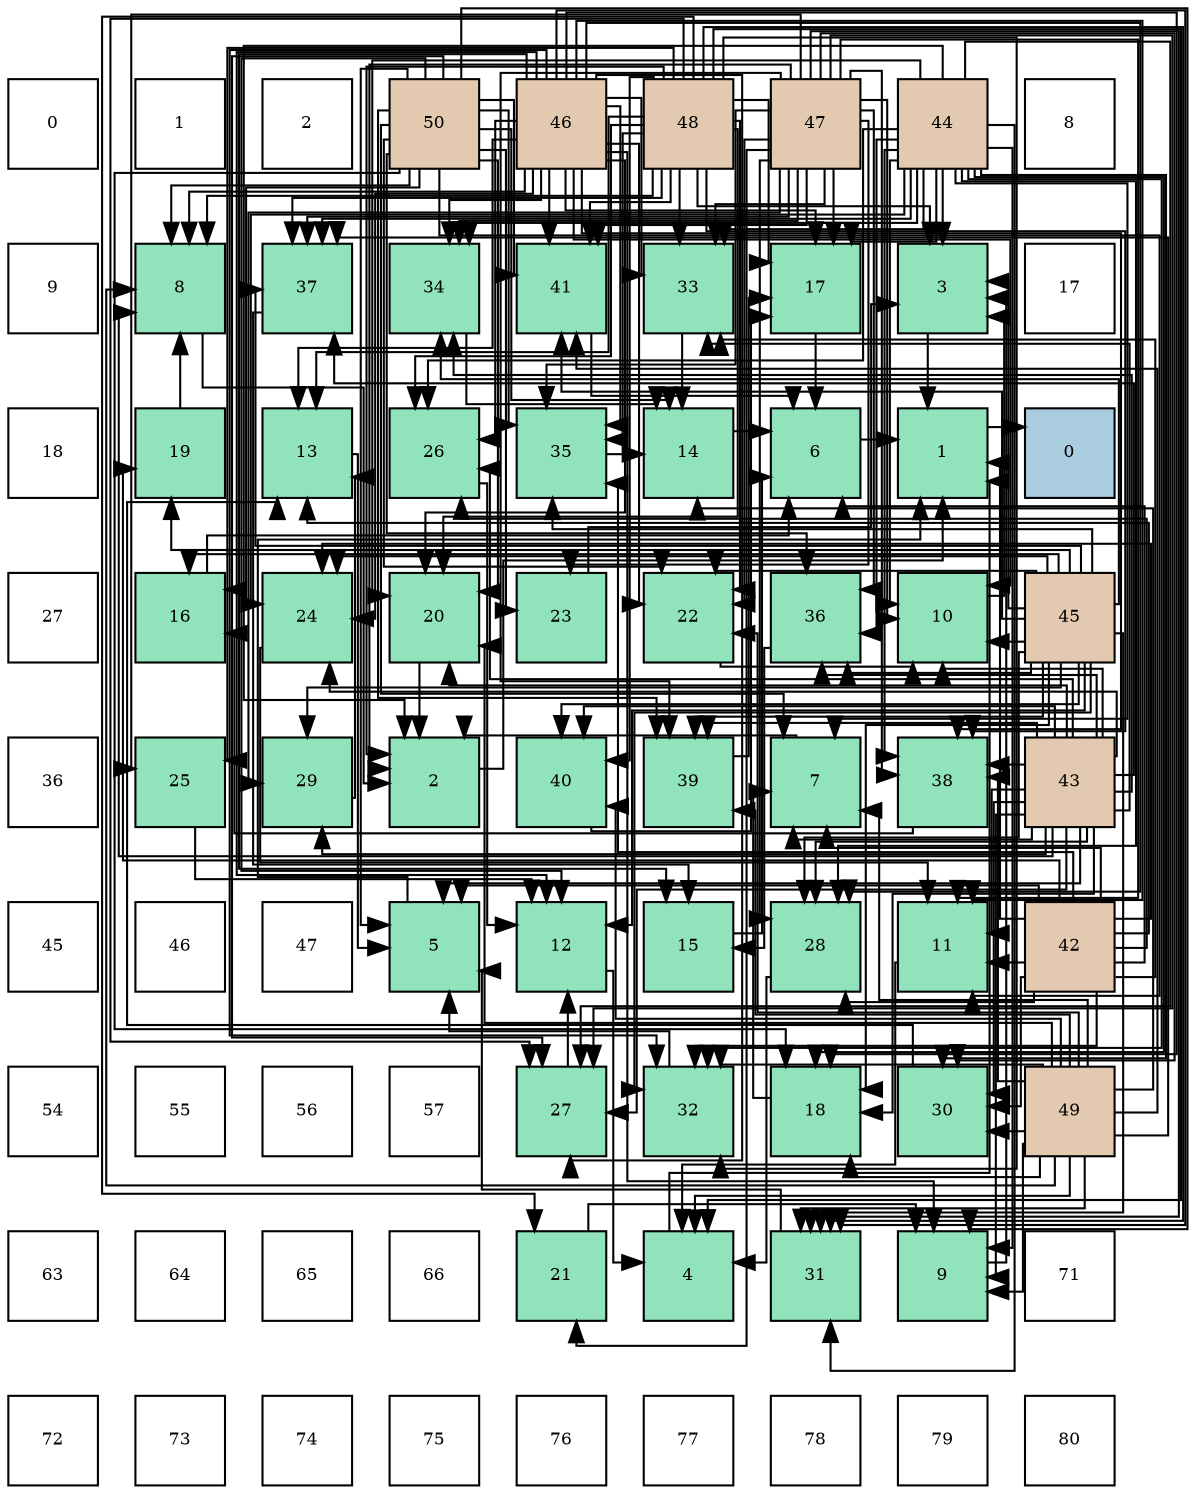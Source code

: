 digraph layout{
 rankdir=TB;
 splines=ortho;
 node [style=filled shape=square fixedsize=true width=0.6];
0[label="0", fontsize=8, fillcolor="#ffffff"];
1[label="1", fontsize=8, fillcolor="#ffffff"];
2[label="2", fontsize=8, fillcolor="#ffffff"];
3[label="50", fontsize=8, fillcolor="#e3c9af"];
4[label="46", fontsize=8, fillcolor="#e3c9af"];
5[label="48", fontsize=8, fillcolor="#e3c9af"];
6[label="47", fontsize=8, fillcolor="#e3c9af"];
7[label="44", fontsize=8, fillcolor="#e3c9af"];
8[label="8", fontsize=8, fillcolor="#ffffff"];
9[label="9", fontsize=8, fillcolor="#ffffff"];
10[label="8", fontsize=8, fillcolor="#91e3bb"];
11[label="37", fontsize=8, fillcolor="#91e3bb"];
12[label="34", fontsize=8, fillcolor="#91e3bb"];
13[label="41", fontsize=8, fillcolor="#91e3bb"];
14[label="33", fontsize=8, fillcolor="#91e3bb"];
15[label="17", fontsize=8, fillcolor="#91e3bb"];
16[label="3", fontsize=8, fillcolor="#91e3bb"];
17[label="17", fontsize=8, fillcolor="#ffffff"];
18[label="18", fontsize=8, fillcolor="#ffffff"];
19[label="19", fontsize=8, fillcolor="#91e3bb"];
20[label="13", fontsize=8, fillcolor="#91e3bb"];
21[label="26", fontsize=8, fillcolor="#91e3bb"];
22[label="35", fontsize=8, fillcolor="#91e3bb"];
23[label="14", fontsize=8, fillcolor="#91e3bb"];
24[label="6", fontsize=8, fillcolor="#91e3bb"];
25[label="1", fontsize=8, fillcolor="#91e3bb"];
26[label="0", fontsize=8, fillcolor="#a9ccde"];
27[label="27", fontsize=8, fillcolor="#ffffff"];
28[label="16", fontsize=8, fillcolor="#91e3bb"];
29[label="24", fontsize=8, fillcolor="#91e3bb"];
30[label="20", fontsize=8, fillcolor="#91e3bb"];
31[label="23", fontsize=8, fillcolor="#91e3bb"];
32[label="22", fontsize=8, fillcolor="#91e3bb"];
33[label="36", fontsize=8, fillcolor="#91e3bb"];
34[label="10", fontsize=8, fillcolor="#91e3bb"];
35[label="45", fontsize=8, fillcolor="#e3c9af"];
36[label="36", fontsize=8, fillcolor="#ffffff"];
37[label="25", fontsize=8, fillcolor="#91e3bb"];
38[label="29", fontsize=8, fillcolor="#91e3bb"];
39[label="2", fontsize=8, fillcolor="#91e3bb"];
40[label="40", fontsize=8, fillcolor="#91e3bb"];
41[label="39", fontsize=8, fillcolor="#91e3bb"];
42[label="7", fontsize=8, fillcolor="#91e3bb"];
43[label="38", fontsize=8, fillcolor="#91e3bb"];
44[label="43", fontsize=8, fillcolor="#e3c9af"];
45[label="45", fontsize=8, fillcolor="#ffffff"];
46[label="46", fontsize=8, fillcolor="#ffffff"];
47[label="47", fontsize=8, fillcolor="#ffffff"];
48[label="5", fontsize=8, fillcolor="#91e3bb"];
49[label="12", fontsize=8, fillcolor="#91e3bb"];
50[label="15", fontsize=8, fillcolor="#91e3bb"];
51[label="28", fontsize=8, fillcolor="#91e3bb"];
52[label="11", fontsize=8, fillcolor="#91e3bb"];
53[label="42", fontsize=8, fillcolor="#e3c9af"];
54[label="54", fontsize=8, fillcolor="#ffffff"];
55[label="55", fontsize=8, fillcolor="#ffffff"];
56[label="56", fontsize=8, fillcolor="#ffffff"];
57[label="57", fontsize=8, fillcolor="#ffffff"];
58[label="27", fontsize=8, fillcolor="#91e3bb"];
59[label="32", fontsize=8, fillcolor="#91e3bb"];
60[label="18", fontsize=8, fillcolor="#91e3bb"];
61[label="30", fontsize=8, fillcolor="#91e3bb"];
62[label="49", fontsize=8, fillcolor="#e3c9af"];
63[label="63", fontsize=8, fillcolor="#ffffff"];
64[label="64", fontsize=8, fillcolor="#ffffff"];
65[label="65", fontsize=8, fillcolor="#ffffff"];
66[label="66", fontsize=8, fillcolor="#ffffff"];
67[label="21", fontsize=8, fillcolor="#91e3bb"];
68[label="4", fontsize=8, fillcolor="#91e3bb"];
69[label="31", fontsize=8, fillcolor="#91e3bb"];
70[label="9", fontsize=8, fillcolor="#91e3bb"];
71[label="71", fontsize=8, fillcolor="#ffffff"];
72[label="72", fontsize=8, fillcolor="#ffffff"];
73[label="73", fontsize=8, fillcolor="#ffffff"];
74[label="74", fontsize=8, fillcolor="#ffffff"];
75[label="75", fontsize=8, fillcolor="#ffffff"];
76[label="76", fontsize=8, fillcolor="#ffffff"];
77[label="77", fontsize=8, fillcolor="#ffffff"];
78[label="78", fontsize=8, fillcolor="#ffffff"];
79[label="79", fontsize=8, fillcolor="#ffffff"];
80[label="80", fontsize=8, fillcolor="#ffffff"];
edge [constraint=false, style=vis];25 -> 26;
39 -> 25;
16 -> 25;
68 -> 25;
48 -> 25;
24 -> 25;
42 -> 39;
10 -> 39;
70 -> 16;
34 -> 16;
52 -> 68;
49 -> 68;
20 -> 48;
23 -> 24;
50 -> 24;
28 -> 24;
15 -> 24;
60 -> 42;
19 -> 10;
30 -> 39;
67 -> 70;
32 -> 34;
31 -> 16;
29 -> 52;
37 -> 49;
21 -> 49;
58 -> 49;
51 -> 68;
38 -> 20;
61 -> 20;
69 -> 48;
59 -> 48;
14 -> 23;
12 -> 23;
22 -> 23;
33 -> 50;
11 -> 50;
43 -> 28;
41 -> 15;
40 -> 15;
13 -> 24;
53 -> 25;
53 -> 48;
53 -> 24;
53 -> 42;
53 -> 52;
53 -> 20;
53 -> 19;
53 -> 29;
53 -> 21;
53 -> 51;
53 -> 61;
53 -> 59;
53 -> 14;
53 -> 22;
44 -> 48;
44 -> 42;
44 -> 10;
44 -> 70;
44 -> 34;
44 -> 52;
44 -> 60;
44 -> 30;
44 -> 29;
44 -> 21;
44 -> 58;
44 -> 51;
44 -> 38;
44 -> 61;
44 -> 14;
44 -> 12;
44 -> 33;
44 -> 11;
44 -> 43;
44 -> 41;
44 -> 40;
7 -> 39;
7 -> 16;
7 -> 42;
7 -> 70;
7 -> 34;
7 -> 15;
7 -> 60;
7 -> 30;
7 -> 29;
7 -> 21;
7 -> 58;
7 -> 51;
7 -> 61;
7 -> 69;
7 -> 59;
7 -> 14;
7 -> 12;
7 -> 33;
7 -> 11;
7 -> 43;
35 -> 16;
35 -> 34;
35 -> 49;
35 -> 28;
35 -> 60;
35 -> 19;
35 -> 32;
35 -> 29;
35 -> 51;
35 -> 38;
35 -> 69;
35 -> 59;
35 -> 12;
35 -> 22;
35 -> 33;
35 -> 11;
35 -> 41;
35 -> 40;
35 -> 13;
4 -> 10;
4 -> 70;
4 -> 34;
4 -> 52;
4 -> 49;
4 -> 20;
4 -> 50;
4 -> 15;
4 -> 60;
4 -> 30;
4 -> 32;
4 -> 29;
4 -> 21;
4 -> 58;
4 -> 51;
4 -> 69;
4 -> 59;
4 -> 14;
4 -> 12;
4 -> 22;
4 -> 43;
4 -> 13;
6 -> 39;
6 -> 34;
6 -> 52;
6 -> 15;
6 -> 67;
6 -> 32;
6 -> 31;
6 -> 37;
6 -> 58;
6 -> 51;
6 -> 38;
6 -> 61;
6 -> 69;
6 -> 14;
6 -> 12;
6 -> 22;
6 -> 33;
6 -> 11;
6 -> 43;
6 -> 41;
6 -> 13;
5 -> 39;
5 -> 16;
5 -> 68;
5 -> 10;
5 -> 20;
5 -> 15;
5 -> 30;
5 -> 67;
5 -> 32;
5 -> 37;
5 -> 21;
5 -> 58;
5 -> 69;
5 -> 59;
5 -> 14;
5 -> 22;
5 -> 11;
5 -> 43;
5 -> 40;
5 -> 13;
62 -> 68;
62 -> 42;
62 -> 10;
62 -> 70;
62 -> 23;
62 -> 60;
62 -> 30;
62 -> 32;
62 -> 61;
62 -> 69;
62 -> 59;
62 -> 11;
62 -> 43;
62 -> 41;
62 -> 40;
62 -> 13;
3 -> 48;
3 -> 42;
3 -> 10;
3 -> 70;
3 -> 52;
3 -> 49;
3 -> 23;
3 -> 28;
3 -> 60;
3 -> 30;
3 -> 32;
3 -> 31;
3 -> 58;
3 -> 22;
3 -> 33;
3 -> 41;
3 -> 13;
edge [constraint=true, style=invis];
0 -> 9 -> 18 -> 27 -> 36 -> 45 -> 54 -> 63 -> 72;
1 -> 10 -> 19 -> 28 -> 37 -> 46 -> 55 -> 64 -> 73;
2 -> 11 -> 20 -> 29 -> 38 -> 47 -> 56 -> 65 -> 74;
3 -> 12 -> 21 -> 30 -> 39 -> 48 -> 57 -> 66 -> 75;
4 -> 13 -> 22 -> 31 -> 40 -> 49 -> 58 -> 67 -> 76;
5 -> 14 -> 23 -> 32 -> 41 -> 50 -> 59 -> 68 -> 77;
6 -> 15 -> 24 -> 33 -> 42 -> 51 -> 60 -> 69 -> 78;
7 -> 16 -> 25 -> 34 -> 43 -> 52 -> 61 -> 70 -> 79;
8 -> 17 -> 26 -> 35 -> 44 -> 53 -> 62 -> 71 -> 80;
rank = same {0 -> 1 -> 2 -> 3 -> 4 -> 5 -> 6 -> 7 -> 8};
rank = same {9 -> 10 -> 11 -> 12 -> 13 -> 14 -> 15 -> 16 -> 17};
rank = same {18 -> 19 -> 20 -> 21 -> 22 -> 23 -> 24 -> 25 -> 26};
rank = same {27 -> 28 -> 29 -> 30 -> 31 -> 32 -> 33 -> 34 -> 35};
rank = same {36 -> 37 -> 38 -> 39 -> 40 -> 41 -> 42 -> 43 -> 44};
rank = same {45 -> 46 -> 47 -> 48 -> 49 -> 50 -> 51 -> 52 -> 53};
rank = same {54 -> 55 -> 56 -> 57 -> 58 -> 59 -> 60 -> 61 -> 62};
rank = same {63 -> 64 -> 65 -> 66 -> 67 -> 68 -> 69 -> 70 -> 71};
rank = same {72 -> 73 -> 74 -> 75 -> 76 -> 77 -> 78 -> 79 -> 80};
}